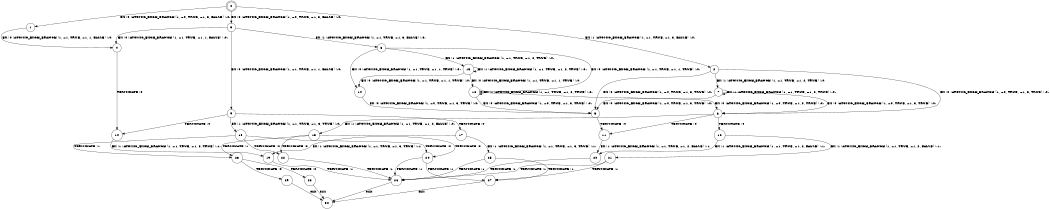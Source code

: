 digraph BCG {
size = "7, 10.5";
center = TRUE;
node [shape = circle];
0 [peripheries = 2];
0 -> 1 [label = "EX !0 !ATOMIC_EXCH_BRANCH (1, +0, TRUE, +1, 3, FALSE) !:0:"];
0 -> 2 [label = "EX !1 !ATOMIC_EXCH_BRANCH (1, +1, TRUE, +1, 3, FALSE) !:0:"];
0 -> 3 [label = "EX !0 !ATOMIC_EXCH_BRANCH (1, +0, TRUE, +1, 3, FALSE) !:0:"];
1 -> 4 [label = "EX !0 !ATOMIC_EXCH_BRANCH (1, +1, TRUE, +1, 1, FALSE) !:0:"];
2 -> 5 [label = "EX !0 !ATOMIC_EXCH_BRANCH (1, +0, TRUE, +1, 3, TRUE) !:0:"];
2 -> 6 [label = "EX !0 !ATOMIC_EXCH_BRANCH (1, +0, TRUE, +1, 3, TRUE) !:0:"];
2 -> 7 [label = "EX !1 !ATOMIC_EXCH_BRANCH (1, +1, TRUE, +1, 2, TRUE) !:0:"];
3 -> 4 [label = "EX !0 !ATOMIC_EXCH_BRANCH (1, +1, TRUE, +1, 1, FALSE) !:0:"];
3 -> 8 [label = "EX !1 !ATOMIC_EXCH_BRANCH (1, +1, TRUE, +1, 3, FALSE) !:0:"];
3 -> 9 [label = "EX !0 !ATOMIC_EXCH_BRANCH (1, +1, TRUE, +1, 1, FALSE) !:0:"];
4 -> 10 [label = "TERMINATE !0"];
5 -> 11 [label = "TERMINATE !0"];
6 -> 11 [label = "TERMINATE !0"];
6 -> 12 [label = "TERMINATE !0"];
6 -> 13 [label = "EX !1 !ATOMIC_EXCH_BRANCH (1, +1, TRUE, +1, 2, FALSE) !:0:"];
7 -> 5 [label = "EX !0 !ATOMIC_EXCH_BRANCH (1, +0, TRUE, +1, 3, TRUE) !:0:"];
7 -> 6 [label = "EX !0 !ATOMIC_EXCH_BRANCH (1, +0, TRUE, +1, 3, TRUE) !:0:"];
7 -> 7 [label = "EX !1 !ATOMIC_EXCH_BRANCH (1, +1, TRUE, +1, 2, TRUE) !:0:"];
8 -> 14 [label = "EX !0 !ATOMIC_EXCH_BRANCH (1, +1, TRUE, +1, 1, TRUE) !:0:"];
8 -> 15 [label = "EX !1 !ATOMIC_EXCH_BRANCH (1, +1, TRUE, +1, 2, TRUE) !:0:"];
8 -> 16 [label = "EX !0 !ATOMIC_EXCH_BRANCH (1, +1, TRUE, +1, 1, TRUE) !:0:"];
9 -> 10 [label = "TERMINATE !0"];
9 -> 17 [label = "TERMINATE !0"];
9 -> 18 [label = "EX !1 !ATOMIC_EXCH_BRANCH (1, +1, TRUE, +1, 3, TRUE) !:0:"];
10 -> 19 [label = "EX !1 !ATOMIC_EXCH_BRANCH (1, +1, TRUE, +1, 3, TRUE) !:1:"];
11 -> 20 [label = "EX !1 !ATOMIC_EXCH_BRANCH (1, +1, TRUE, +1, 2, FALSE) !:1:"];
12 -> 20 [label = "EX !1 !ATOMIC_EXCH_BRANCH (1, +1, TRUE, +1, 2, FALSE) !:1:"];
12 -> 21 [label = "EX !1 !ATOMIC_EXCH_BRANCH (1, +1, TRUE, +1, 2, FALSE) !:1:"];
13 -> 22 [label = "TERMINATE !0"];
13 -> 23 [label = "TERMINATE !1"];
13 -> 24 [label = "TERMINATE !0"];
14 -> 5 [label = "EX !0 !ATOMIC_EXCH_BRANCH (1, +0, TRUE, +1, 3, TRUE) !:0:"];
15 -> 14 [label = "EX !0 !ATOMIC_EXCH_BRANCH (1, +1, TRUE, +1, 1, TRUE) !:0:"];
15 -> 15 [label = "EX !1 !ATOMIC_EXCH_BRANCH (1, +1, TRUE, +1, 2, TRUE) !:0:"];
15 -> 16 [label = "EX !0 !ATOMIC_EXCH_BRANCH (1, +1, TRUE, +1, 1, TRUE) !:0:"];
16 -> 5 [label = "EX !0 !ATOMIC_EXCH_BRANCH (1, +0, TRUE, +1, 3, TRUE) !:0:"];
16 -> 16 [label = "EX !1 !ATOMIC_EXCH_BRANCH (1, +1, TRUE, +1, 2, TRUE) !:0:"];
16 -> 6 [label = "EX !0 !ATOMIC_EXCH_BRANCH (1, +0, TRUE, +1, 3, TRUE) !:0:"];
17 -> 19 [label = "EX !1 !ATOMIC_EXCH_BRANCH (1, +1, TRUE, +1, 3, TRUE) !:1:"];
17 -> 25 [label = "EX !1 !ATOMIC_EXCH_BRANCH (1, +1, TRUE, +1, 3, TRUE) !:1:"];
18 -> 22 [label = "TERMINATE !0"];
18 -> 23 [label = "TERMINATE !1"];
18 -> 24 [label = "TERMINATE !0"];
19 -> 26 [label = "TERMINATE !1"];
20 -> 26 [label = "TERMINATE !1"];
21 -> 26 [label = "TERMINATE !1"];
21 -> 27 [label = "TERMINATE !1"];
22 -> 26 [label = "TERMINATE !1"];
23 -> 28 [label = "TERMINATE !0"];
23 -> 29 [label = "TERMINATE !0"];
24 -> 26 [label = "TERMINATE !1"];
24 -> 27 [label = "TERMINATE !1"];
25 -> 26 [label = "TERMINATE !1"];
25 -> 27 [label = "TERMINATE !1"];
26 -> 30 [label = "exit"];
27 -> 30 [label = "exit"];
28 -> 30 [label = "exit"];
29 -> 30 [label = "exit"];
}
